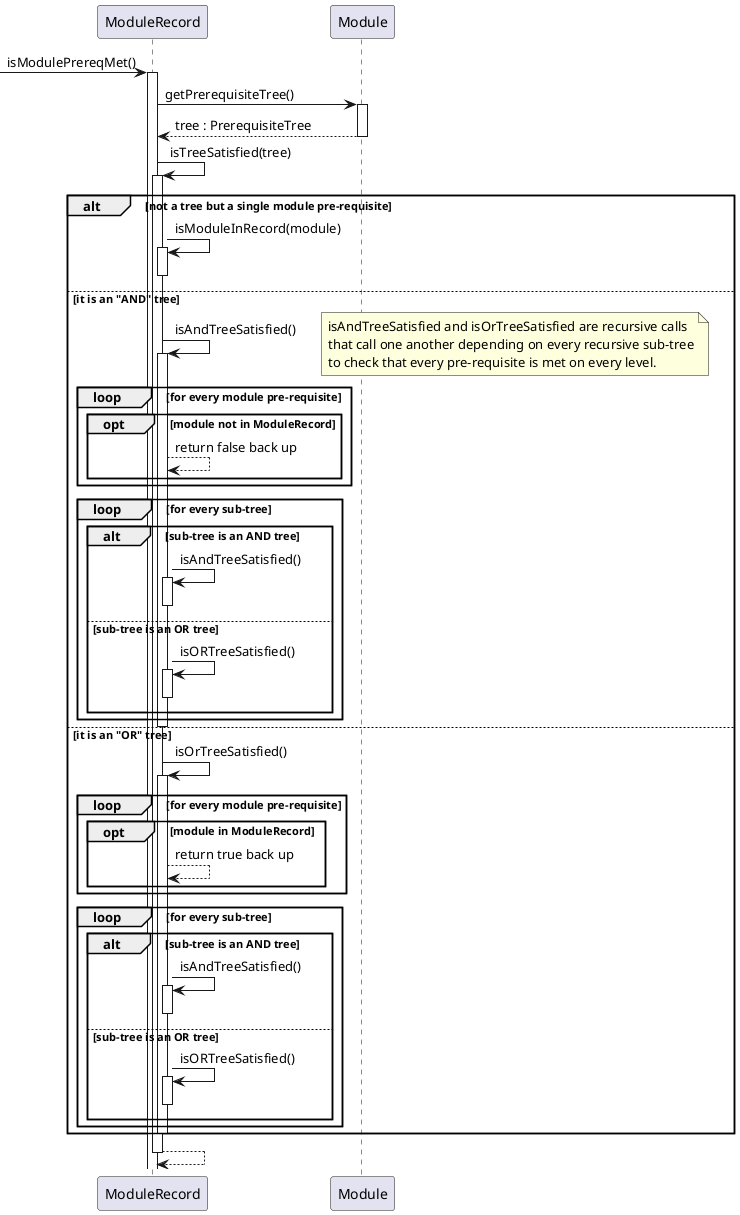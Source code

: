 @startuml
'https://plantuml.com/sequence-diagram


[-> ModuleRecord : isModulePrereqMet()
activate ModuleRecord
ModuleRecord -> Module : getPrerequisiteTree()
activate Module
Module --> ModuleRecord : tree : PrerequisiteTree
deactivate Module
ModuleRecord -> ModuleRecord : isTreeSatisfied(tree)
activate ModuleRecord
alt not a tree but a single module pre-requisite
    ModuleRecord -> ModuleRecord : isModuleInRecord(module)
    activate ModuleRecord
    deactivate ModuleRecord
else it is an "AND" tree
    ModuleRecord -> ModuleRecord : isAndTreeSatisfied()
        note right
            isAndTreeSatisfied and isOrTreeSatisfied are recursive calls
            that call one another depending on every recursive sub-tree
            to check that every pre-requisite is met on every level.
        end note
    activate ModuleRecord
        loop for every module pre-requisite
            opt module not in ModuleRecord
                ModuleRecord --> ModuleRecord : return false back up
            end
        end
        loop for every sub-tree
            alt sub-tree is an AND tree
                ModuleRecord -> ModuleRecord : isAndTreeSatisfied()
                activate ModuleRecord
                deactivate ModuleRecord
            else sub-tree is an OR tree
                ModuleRecord -> ModuleRecord : isORTreeSatisfied()
                activate ModuleRecord
                deactivate ModuleRecord
            end
        end
    deactivate ModuleRecord
else it is an "OR" tree
    ModuleRecord -> ModuleRecord : isOrTreeSatisfied()
    activate ModuleRecord
        loop for every module pre-requisite
            opt module in ModuleRecord
                ModuleRecord --> ModuleRecord : return true back up
            end
        end
        loop for every sub-tree
            alt sub-tree is an AND tree
                ModuleRecord -> ModuleRecord : isAndTreeSatisfied()
                activate ModuleRecord
                deactivate ModuleRecord
            else sub-tree is an OR tree
                ModuleRecord -> ModuleRecord : isORTreeSatisfied()
                activate ModuleRecord
                deactivate ModuleRecord
            end
        end
    deactivate ModuleRecord
end
activate ModuleRecord
ModuleRecord --> ModuleRecord
deactivate ModuleRecord
@enduml